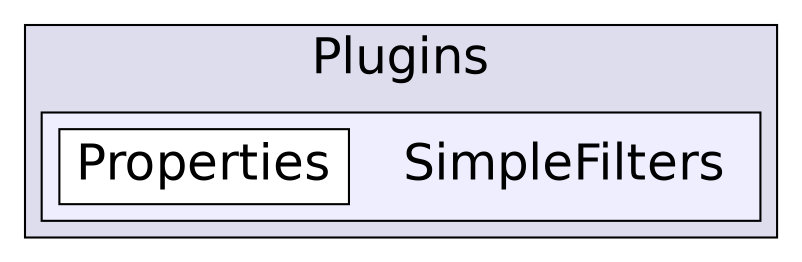digraph "C:/Users/nathanael/Documents/resizer/Plugins/SimpleFilters" {
  compound=true
  node [ fontsize="24", fontname="Helvetica"];
  edge [ labelfontsize="24", labelfontname="Helvetica"];
  subgraph clusterdir_0b4eaef40a1fe20bedafe9e8e719ce66 {
    graph [ bgcolor="#ddddee", pencolor="black", label="Plugins" fontname="Helvetica", fontsize="24", URL="dir_0b4eaef40a1fe20bedafe9e8e719ce66.html"]
  subgraph clusterdir_10117ce18ccb66ccaf543312a711354b {
    graph [ bgcolor="#eeeeff", pencolor="black", label="" URL="dir_10117ce18ccb66ccaf543312a711354b.html"];
    dir_10117ce18ccb66ccaf543312a711354b [shape=plaintext label="SimpleFilters"];
    dir_9d7d58edffb043a87069309886ac73c1 [shape=box label="Properties" color="black" fillcolor="white" style="filled" URL="dir_9d7d58edffb043a87069309886ac73c1.html"];
  }
  }
}
